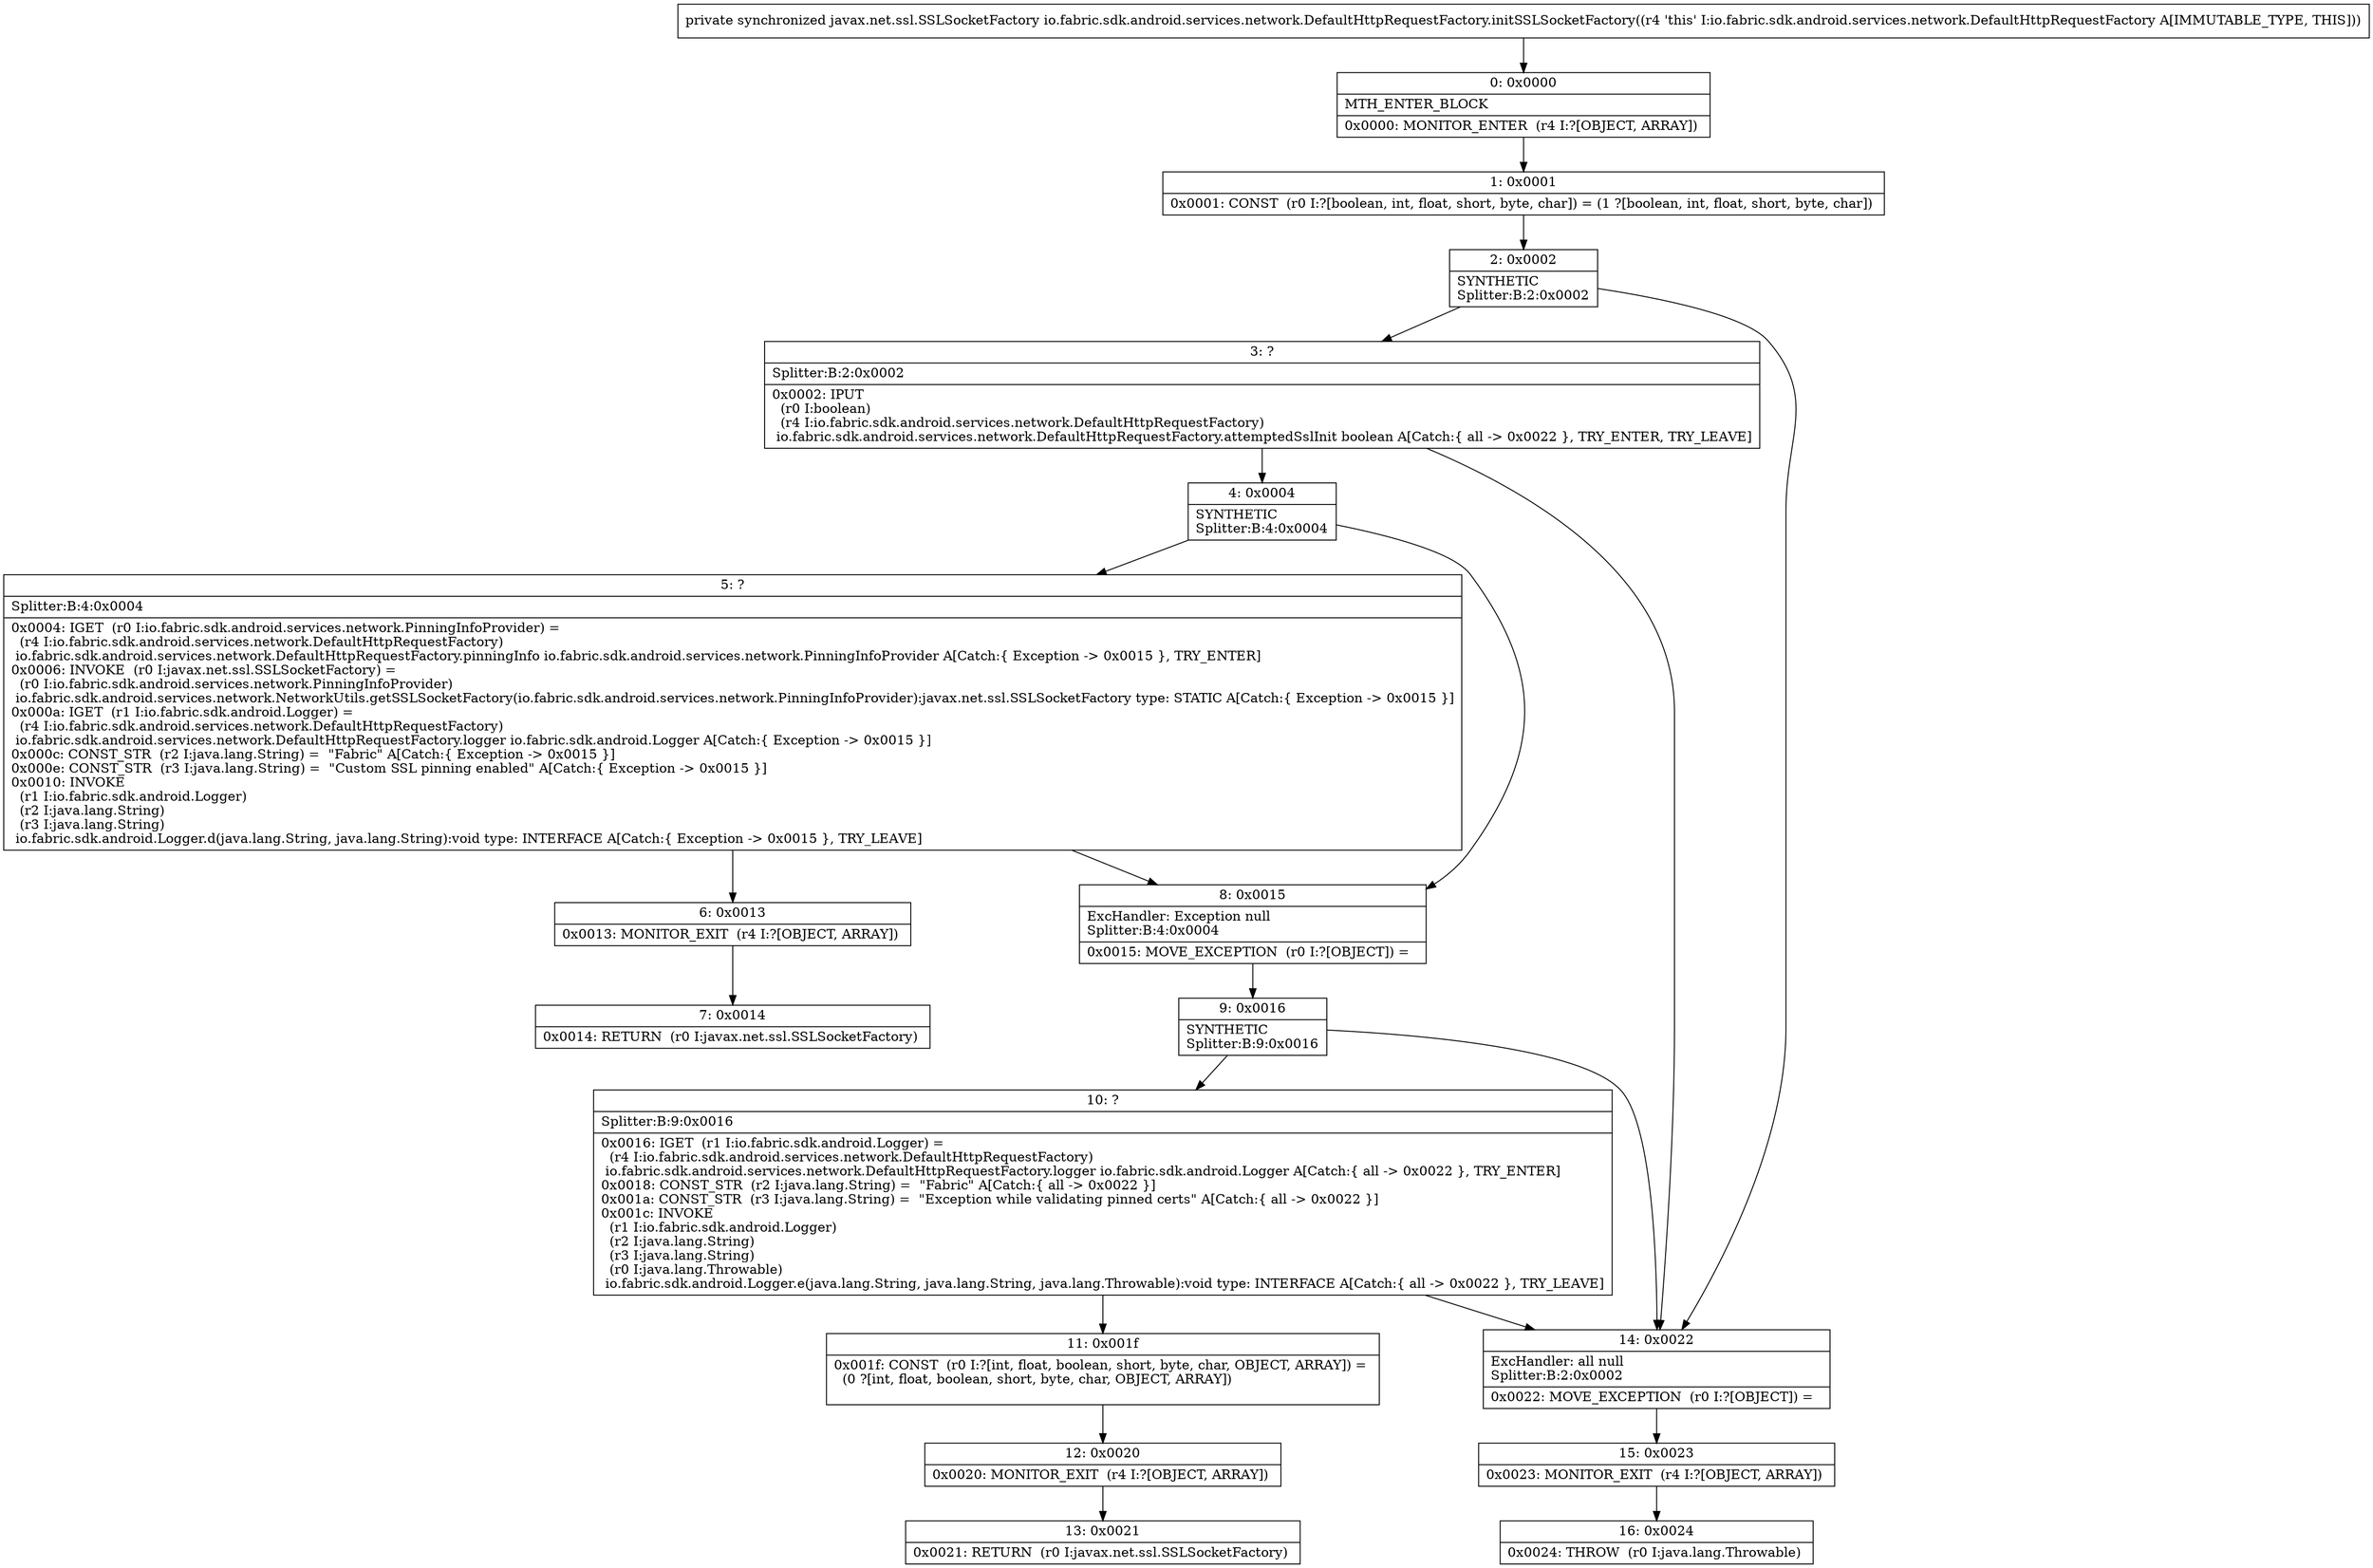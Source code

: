 digraph "CFG forio.fabric.sdk.android.services.network.DefaultHttpRequestFactory.initSSLSocketFactory()Ljavax\/net\/ssl\/SSLSocketFactory;" {
Node_0 [shape=record,label="{0\:\ 0x0000|MTH_ENTER_BLOCK\l|0x0000: MONITOR_ENTER  (r4 I:?[OBJECT, ARRAY]) \l}"];
Node_1 [shape=record,label="{1\:\ 0x0001|0x0001: CONST  (r0 I:?[boolean, int, float, short, byte, char]) = (1 ?[boolean, int, float, short, byte, char]) \l}"];
Node_2 [shape=record,label="{2\:\ 0x0002|SYNTHETIC\lSplitter:B:2:0x0002\l}"];
Node_3 [shape=record,label="{3\:\ ?|Splitter:B:2:0x0002\l|0x0002: IPUT  \l  (r0 I:boolean)\l  (r4 I:io.fabric.sdk.android.services.network.DefaultHttpRequestFactory)\l io.fabric.sdk.android.services.network.DefaultHttpRequestFactory.attemptedSslInit boolean A[Catch:\{ all \-\> 0x0022 \}, TRY_ENTER, TRY_LEAVE]\l}"];
Node_4 [shape=record,label="{4\:\ 0x0004|SYNTHETIC\lSplitter:B:4:0x0004\l}"];
Node_5 [shape=record,label="{5\:\ ?|Splitter:B:4:0x0004\l|0x0004: IGET  (r0 I:io.fabric.sdk.android.services.network.PinningInfoProvider) = \l  (r4 I:io.fabric.sdk.android.services.network.DefaultHttpRequestFactory)\l io.fabric.sdk.android.services.network.DefaultHttpRequestFactory.pinningInfo io.fabric.sdk.android.services.network.PinningInfoProvider A[Catch:\{ Exception \-\> 0x0015 \}, TRY_ENTER]\l0x0006: INVOKE  (r0 I:javax.net.ssl.SSLSocketFactory) = \l  (r0 I:io.fabric.sdk.android.services.network.PinningInfoProvider)\l io.fabric.sdk.android.services.network.NetworkUtils.getSSLSocketFactory(io.fabric.sdk.android.services.network.PinningInfoProvider):javax.net.ssl.SSLSocketFactory type: STATIC A[Catch:\{ Exception \-\> 0x0015 \}]\l0x000a: IGET  (r1 I:io.fabric.sdk.android.Logger) = \l  (r4 I:io.fabric.sdk.android.services.network.DefaultHttpRequestFactory)\l io.fabric.sdk.android.services.network.DefaultHttpRequestFactory.logger io.fabric.sdk.android.Logger A[Catch:\{ Exception \-\> 0x0015 \}]\l0x000c: CONST_STR  (r2 I:java.lang.String) =  \"Fabric\" A[Catch:\{ Exception \-\> 0x0015 \}]\l0x000e: CONST_STR  (r3 I:java.lang.String) =  \"Custom SSL pinning enabled\" A[Catch:\{ Exception \-\> 0x0015 \}]\l0x0010: INVOKE  \l  (r1 I:io.fabric.sdk.android.Logger)\l  (r2 I:java.lang.String)\l  (r3 I:java.lang.String)\l io.fabric.sdk.android.Logger.d(java.lang.String, java.lang.String):void type: INTERFACE A[Catch:\{ Exception \-\> 0x0015 \}, TRY_LEAVE]\l}"];
Node_6 [shape=record,label="{6\:\ 0x0013|0x0013: MONITOR_EXIT  (r4 I:?[OBJECT, ARRAY]) \l}"];
Node_7 [shape=record,label="{7\:\ 0x0014|0x0014: RETURN  (r0 I:javax.net.ssl.SSLSocketFactory) \l}"];
Node_8 [shape=record,label="{8\:\ 0x0015|ExcHandler: Exception null\lSplitter:B:4:0x0004\l|0x0015: MOVE_EXCEPTION  (r0 I:?[OBJECT]) =  \l}"];
Node_9 [shape=record,label="{9\:\ 0x0016|SYNTHETIC\lSplitter:B:9:0x0016\l}"];
Node_10 [shape=record,label="{10\:\ ?|Splitter:B:9:0x0016\l|0x0016: IGET  (r1 I:io.fabric.sdk.android.Logger) = \l  (r4 I:io.fabric.sdk.android.services.network.DefaultHttpRequestFactory)\l io.fabric.sdk.android.services.network.DefaultHttpRequestFactory.logger io.fabric.sdk.android.Logger A[Catch:\{ all \-\> 0x0022 \}, TRY_ENTER]\l0x0018: CONST_STR  (r2 I:java.lang.String) =  \"Fabric\" A[Catch:\{ all \-\> 0x0022 \}]\l0x001a: CONST_STR  (r3 I:java.lang.String) =  \"Exception while validating pinned certs\" A[Catch:\{ all \-\> 0x0022 \}]\l0x001c: INVOKE  \l  (r1 I:io.fabric.sdk.android.Logger)\l  (r2 I:java.lang.String)\l  (r3 I:java.lang.String)\l  (r0 I:java.lang.Throwable)\l io.fabric.sdk.android.Logger.e(java.lang.String, java.lang.String, java.lang.Throwable):void type: INTERFACE A[Catch:\{ all \-\> 0x0022 \}, TRY_LEAVE]\l}"];
Node_11 [shape=record,label="{11\:\ 0x001f|0x001f: CONST  (r0 I:?[int, float, boolean, short, byte, char, OBJECT, ARRAY]) = \l  (0 ?[int, float, boolean, short, byte, char, OBJECT, ARRAY])\l \l}"];
Node_12 [shape=record,label="{12\:\ 0x0020|0x0020: MONITOR_EXIT  (r4 I:?[OBJECT, ARRAY]) \l}"];
Node_13 [shape=record,label="{13\:\ 0x0021|0x0021: RETURN  (r0 I:javax.net.ssl.SSLSocketFactory) \l}"];
Node_14 [shape=record,label="{14\:\ 0x0022|ExcHandler: all null\lSplitter:B:2:0x0002\l|0x0022: MOVE_EXCEPTION  (r0 I:?[OBJECT]) =  \l}"];
Node_15 [shape=record,label="{15\:\ 0x0023|0x0023: MONITOR_EXIT  (r4 I:?[OBJECT, ARRAY]) \l}"];
Node_16 [shape=record,label="{16\:\ 0x0024|0x0024: THROW  (r0 I:java.lang.Throwable) \l}"];
MethodNode[shape=record,label="{private synchronized javax.net.ssl.SSLSocketFactory io.fabric.sdk.android.services.network.DefaultHttpRequestFactory.initSSLSocketFactory((r4 'this' I:io.fabric.sdk.android.services.network.DefaultHttpRequestFactory A[IMMUTABLE_TYPE, THIS])) }"];
MethodNode -> Node_0;
Node_0 -> Node_1;
Node_1 -> Node_2;
Node_2 -> Node_3;
Node_2 -> Node_14;
Node_3 -> Node_4;
Node_3 -> Node_14;
Node_4 -> Node_5;
Node_4 -> Node_8;
Node_5 -> Node_6;
Node_5 -> Node_8;
Node_6 -> Node_7;
Node_8 -> Node_9;
Node_9 -> Node_10;
Node_9 -> Node_14;
Node_10 -> Node_11;
Node_10 -> Node_14;
Node_11 -> Node_12;
Node_12 -> Node_13;
Node_14 -> Node_15;
Node_15 -> Node_16;
}

